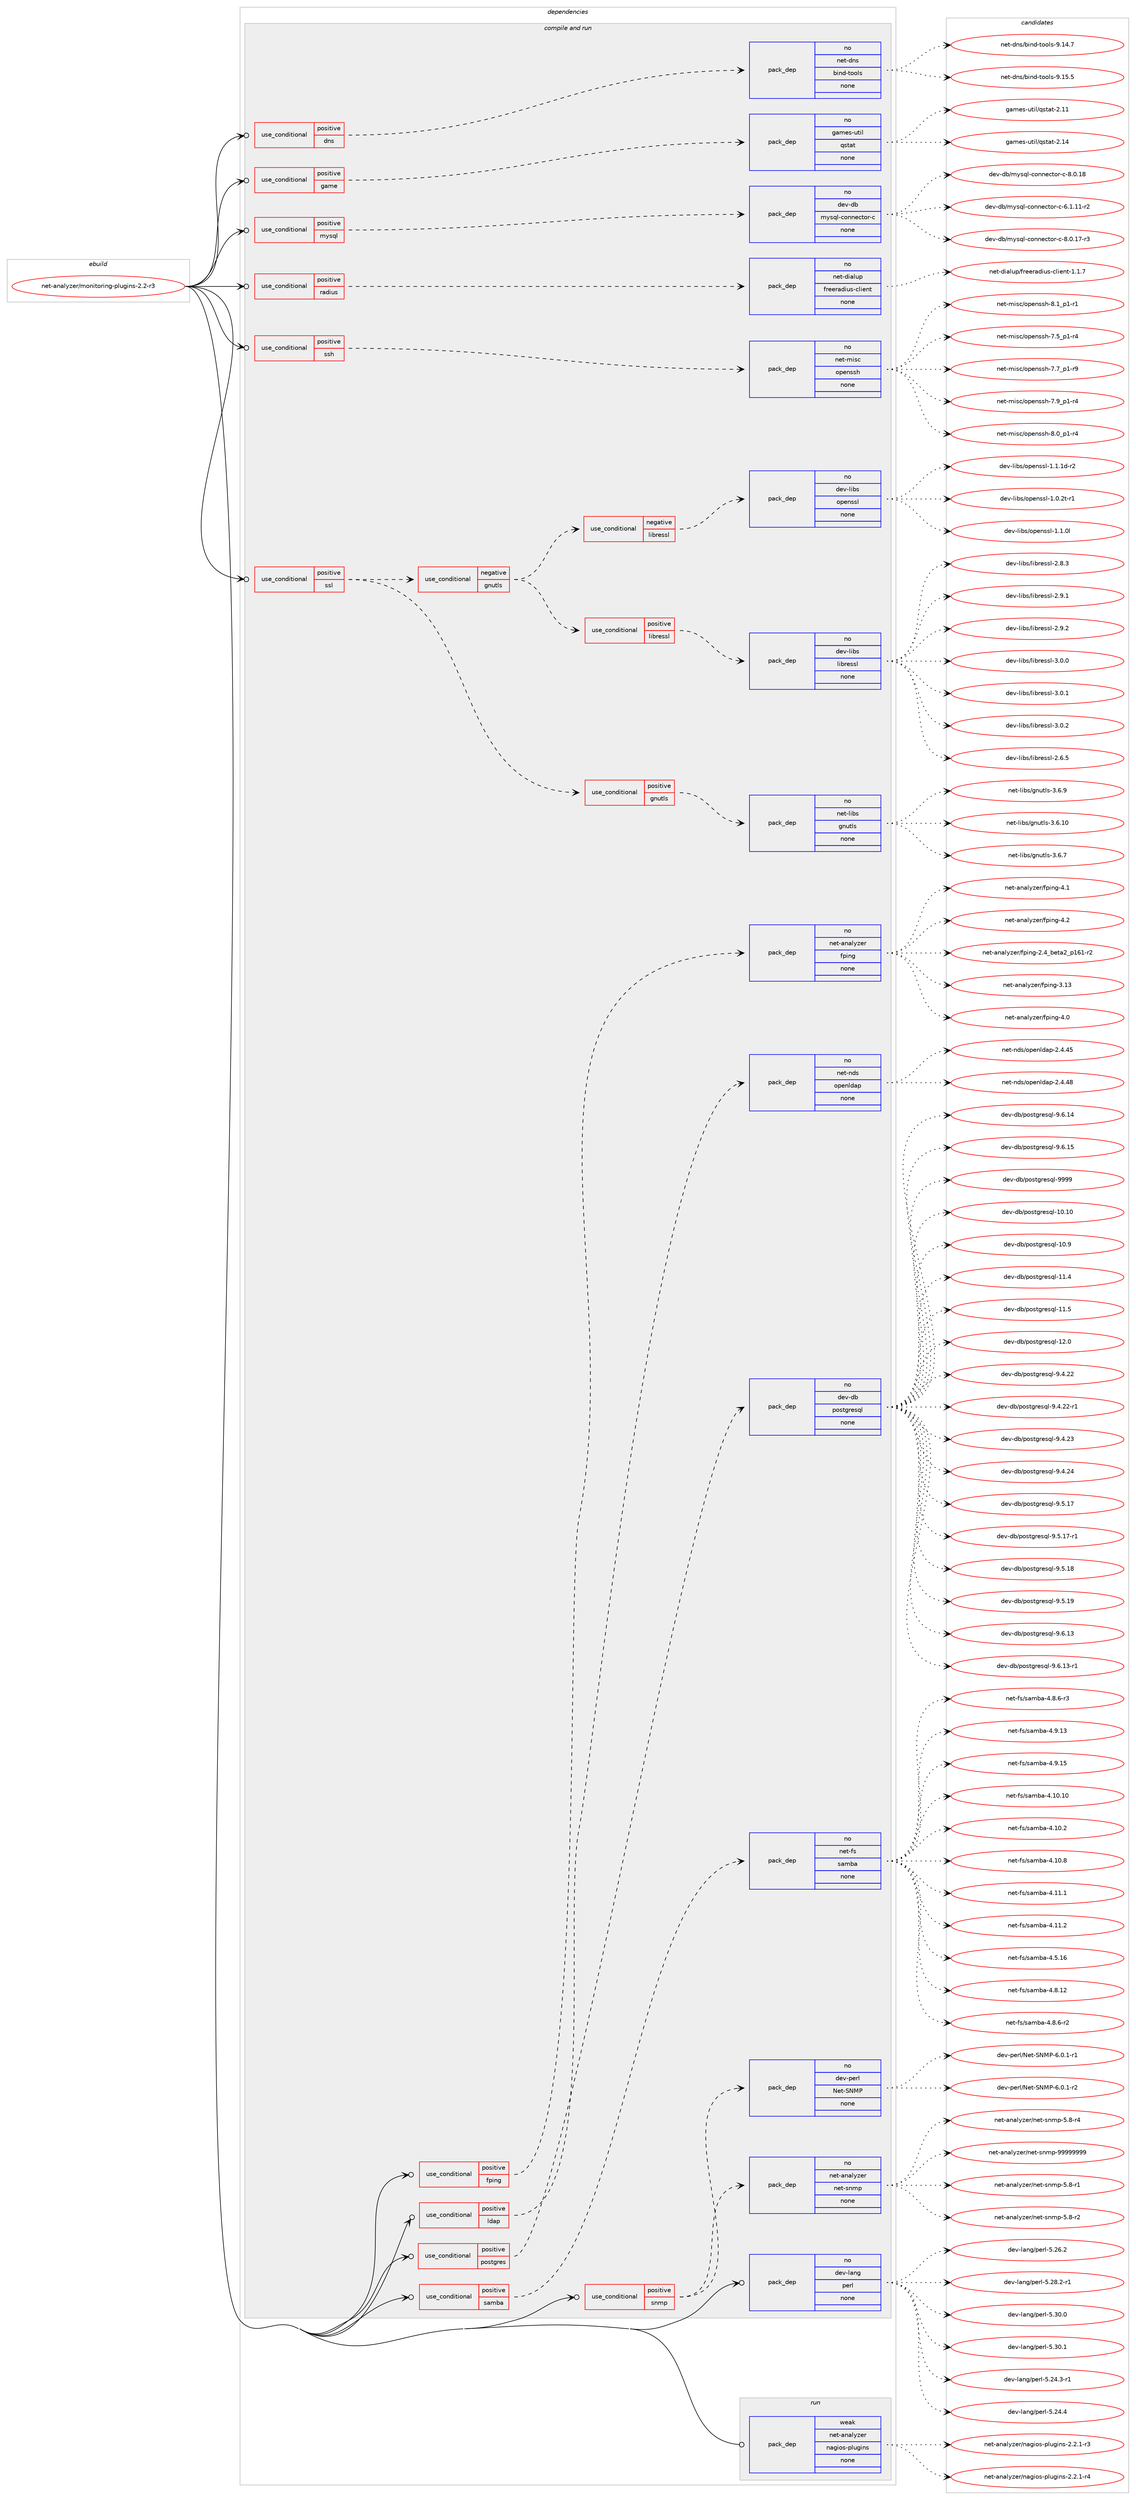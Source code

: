 digraph prolog {

# *************
# Graph options
# *************

newrank=true;
concentrate=true;
compound=true;
graph [rankdir=LR,fontname=Helvetica,fontsize=10,ranksep=1.5];#, ranksep=2.5, nodesep=0.2];
edge  [arrowhead=vee];
node  [fontname=Helvetica,fontsize=10];

# **********
# The ebuild
# **********

subgraph cluster_leftcol {
color=gray;
rank=same;
label=<<i>ebuild</i>>;
id [label="net-analyzer/monitoring-plugins-2.2-r3", color=red, width=4, href="../net-analyzer/monitoring-plugins-2.2-r3.svg"];
}

# ****************
# The dependencies
# ****************

subgraph cluster_midcol {
color=gray;
label=<<i>dependencies</i>>;
subgraph cluster_compile {
fillcolor="#eeeeee";
style=filled;
label=<<i>compile</i>>;
}
subgraph cluster_compileandrun {
fillcolor="#eeeeee";
style=filled;
label=<<i>compile and run</i>>;
subgraph cond197940 {
dependency813748 [label=<<TABLE BORDER="0" CELLBORDER="1" CELLSPACING="0" CELLPADDING="4"><TR><TD ROWSPAN="3" CELLPADDING="10">use_conditional</TD></TR><TR><TD>positive</TD></TR><TR><TD>dns</TD></TR></TABLE>>, shape=none, color=red];
subgraph pack601611 {
dependency813749 [label=<<TABLE BORDER="0" CELLBORDER="1" CELLSPACING="0" CELLPADDING="4" WIDTH="220"><TR><TD ROWSPAN="6" CELLPADDING="30">pack_dep</TD></TR><TR><TD WIDTH="110">no</TD></TR><TR><TD>net-dns</TD></TR><TR><TD>bind-tools</TD></TR><TR><TD>none</TD></TR><TR><TD></TD></TR></TABLE>>, shape=none, color=blue];
}
dependency813748:e -> dependency813749:w [weight=20,style="dashed",arrowhead="vee"];
}
id:e -> dependency813748:w [weight=20,style="solid",arrowhead="odotvee"];
subgraph cond197941 {
dependency813750 [label=<<TABLE BORDER="0" CELLBORDER="1" CELLSPACING="0" CELLPADDING="4"><TR><TD ROWSPAN="3" CELLPADDING="10">use_conditional</TD></TR><TR><TD>positive</TD></TR><TR><TD>fping</TD></TR></TABLE>>, shape=none, color=red];
subgraph pack601612 {
dependency813751 [label=<<TABLE BORDER="0" CELLBORDER="1" CELLSPACING="0" CELLPADDING="4" WIDTH="220"><TR><TD ROWSPAN="6" CELLPADDING="30">pack_dep</TD></TR><TR><TD WIDTH="110">no</TD></TR><TR><TD>net-analyzer</TD></TR><TR><TD>fping</TD></TR><TR><TD>none</TD></TR><TR><TD></TD></TR></TABLE>>, shape=none, color=blue];
}
dependency813750:e -> dependency813751:w [weight=20,style="dashed",arrowhead="vee"];
}
id:e -> dependency813750:w [weight=20,style="solid",arrowhead="odotvee"];
subgraph cond197942 {
dependency813752 [label=<<TABLE BORDER="0" CELLBORDER="1" CELLSPACING="0" CELLPADDING="4"><TR><TD ROWSPAN="3" CELLPADDING="10">use_conditional</TD></TR><TR><TD>positive</TD></TR><TR><TD>game</TD></TR></TABLE>>, shape=none, color=red];
subgraph pack601613 {
dependency813753 [label=<<TABLE BORDER="0" CELLBORDER="1" CELLSPACING="0" CELLPADDING="4" WIDTH="220"><TR><TD ROWSPAN="6" CELLPADDING="30">pack_dep</TD></TR><TR><TD WIDTH="110">no</TD></TR><TR><TD>games-util</TD></TR><TR><TD>qstat</TD></TR><TR><TD>none</TD></TR><TR><TD></TD></TR></TABLE>>, shape=none, color=blue];
}
dependency813752:e -> dependency813753:w [weight=20,style="dashed",arrowhead="vee"];
}
id:e -> dependency813752:w [weight=20,style="solid",arrowhead="odotvee"];
subgraph cond197943 {
dependency813754 [label=<<TABLE BORDER="0" CELLBORDER="1" CELLSPACING="0" CELLPADDING="4"><TR><TD ROWSPAN="3" CELLPADDING="10">use_conditional</TD></TR><TR><TD>positive</TD></TR><TR><TD>ldap</TD></TR></TABLE>>, shape=none, color=red];
subgraph pack601614 {
dependency813755 [label=<<TABLE BORDER="0" CELLBORDER="1" CELLSPACING="0" CELLPADDING="4" WIDTH="220"><TR><TD ROWSPAN="6" CELLPADDING="30">pack_dep</TD></TR><TR><TD WIDTH="110">no</TD></TR><TR><TD>net-nds</TD></TR><TR><TD>openldap</TD></TR><TR><TD>none</TD></TR><TR><TD></TD></TR></TABLE>>, shape=none, color=blue];
}
dependency813754:e -> dependency813755:w [weight=20,style="dashed",arrowhead="vee"];
}
id:e -> dependency813754:w [weight=20,style="solid",arrowhead="odotvee"];
subgraph cond197944 {
dependency813756 [label=<<TABLE BORDER="0" CELLBORDER="1" CELLSPACING="0" CELLPADDING="4"><TR><TD ROWSPAN="3" CELLPADDING="10">use_conditional</TD></TR><TR><TD>positive</TD></TR><TR><TD>mysql</TD></TR></TABLE>>, shape=none, color=red];
subgraph pack601615 {
dependency813757 [label=<<TABLE BORDER="0" CELLBORDER="1" CELLSPACING="0" CELLPADDING="4" WIDTH="220"><TR><TD ROWSPAN="6" CELLPADDING="30">pack_dep</TD></TR><TR><TD WIDTH="110">no</TD></TR><TR><TD>dev-db</TD></TR><TR><TD>mysql-connector-c</TD></TR><TR><TD>none</TD></TR><TR><TD></TD></TR></TABLE>>, shape=none, color=blue];
}
dependency813756:e -> dependency813757:w [weight=20,style="dashed",arrowhead="vee"];
}
id:e -> dependency813756:w [weight=20,style="solid",arrowhead="odotvee"];
subgraph cond197945 {
dependency813758 [label=<<TABLE BORDER="0" CELLBORDER="1" CELLSPACING="0" CELLPADDING="4"><TR><TD ROWSPAN="3" CELLPADDING="10">use_conditional</TD></TR><TR><TD>positive</TD></TR><TR><TD>postgres</TD></TR></TABLE>>, shape=none, color=red];
subgraph pack601616 {
dependency813759 [label=<<TABLE BORDER="0" CELLBORDER="1" CELLSPACING="0" CELLPADDING="4" WIDTH="220"><TR><TD ROWSPAN="6" CELLPADDING="30">pack_dep</TD></TR><TR><TD WIDTH="110">no</TD></TR><TR><TD>dev-db</TD></TR><TR><TD>postgresql</TD></TR><TR><TD>none</TD></TR><TR><TD></TD></TR></TABLE>>, shape=none, color=blue];
}
dependency813758:e -> dependency813759:w [weight=20,style="dashed",arrowhead="vee"];
}
id:e -> dependency813758:w [weight=20,style="solid",arrowhead="odotvee"];
subgraph cond197946 {
dependency813760 [label=<<TABLE BORDER="0" CELLBORDER="1" CELLSPACING="0" CELLPADDING="4"><TR><TD ROWSPAN="3" CELLPADDING="10">use_conditional</TD></TR><TR><TD>positive</TD></TR><TR><TD>radius</TD></TR></TABLE>>, shape=none, color=red];
subgraph pack601617 {
dependency813761 [label=<<TABLE BORDER="0" CELLBORDER="1" CELLSPACING="0" CELLPADDING="4" WIDTH="220"><TR><TD ROWSPAN="6" CELLPADDING="30">pack_dep</TD></TR><TR><TD WIDTH="110">no</TD></TR><TR><TD>net-dialup</TD></TR><TR><TD>freeradius-client</TD></TR><TR><TD>none</TD></TR><TR><TD></TD></TR></TABLE>>, shape=none, color=blue];
}
dependency813760:e -> dependency813761:w [weight=20,style="dashed",arrowhead="vee"];
}
id:e -> dependency813760:w [weight=20,style="solid",arrowhead="odotvee"];
subgraph cond197947 {
dependency813762 [label=<<TABLE BORDER="0" CELLBORDER="1" CELLSPACING="0" CELLPADDING="4"><TR><TD ROWSPAN="3" CELLPADDING="10">use_conditional</TD></TR><TR><TD>positive</TD></TR><TR><TD>samba</TD></TR></TABLE>>, shape=none, color=red];
subgraph pack601618 {
dependency813763 [label=<<TABLE BORDER="0" CELLBORDER="1" CELLSPACING="0" CELLPADDING="4" WIDTH="220"><TR><TD ROWSPAN="6" CELLPADDING="30">pack_dep</TD></TR><TR><TD WIDTH="110">no</TD></TR><TR><TD>net-fs</TD></TR><TR><TD>samba</TD></TR><TR><TD>none</TD></TR><TR><TD></TD></TR></TABLE>>, shape=none, color=blue];
}
dependency813762:e -> dependency813763:w [weight=20,style="dashed",arrowhead="vee"];
}
id:e -> dependency813762:w [weight=20,style="solid",arrowhead="odotvee"];
subgraph cond197948 {
dependency813764 [label=<<TABLE BORDER="0" CELLBORDER="1" CELLSPACING="0" CELLPADDING="4"><TR><TD ROWSPAN="3" CELLPADDING="10">use_conditional</TD></TR><TR><TD>positive</TD></TR><TR><TD>snmp</TD></TR></TABLE>>, shape=none, color=red];
subgraph pack601619 {
dependency813765 [label=<<TABLE BORDER="0" CELLBORDER="1" CELLSPACING="0" CELLPADDING="4" WIDTH="220"><TR><TD ROWSPAN="6" CELLPADDING="30">pack_dep</TD></TR><TR><TD WIDTH="110">no</TD></TR><TR><TD>dev-perl</TD></TR><TR><TD>Net-SNMP</TD></TR><TR><TD>none</TD></TR><TR><TD></TD></TR></TABLE>>, shape=none, color=blue];
}
dependency813764:e -> dependency813765:w [weight=20,style="dashed",arrowhead="vee"];
subgraph pack601620 {
dependency813766 [label=<<TABLE BORDER="0" CELLBORDER="1" CELLSPACING="0" CELLPADDING="4" WIDTH="220"><TR><TD ROWSPAN="6" CELLPADDING="30">pack_dep</TD></TR><TR><TD WIDTH="110">no</TD></TR><TR><TD>net-analyzer</TD></TR><TR><TD>net-snmp</TD></TR><TR><TD>none</TD></TR><TR><TD></TD></TR></TABLE>>, shape=none, color=blue];
}
dependency813764:e -> dependency813766:w [weight=20,style="dashed",arrowhead="vee"];
}
id:e -> dependency813764:w [weight=20,style="solid",arrowhead="odotvee"];
subgraph cond197949 {
dependency813767 [label=<<TABLE BORDER="0" CELLBORDER="1" CELLSPACING="0" CELLPADDING="4"><TR><TD ROWSPAN="3" CELLPADDING="10">use_conditional</TD></TR><TR><TD>positive</TD></TR><TR><TD>ssh</TD></TR></TABLE>>, shape=none, color=red];
subgraph pack601621 {
dependency813768 [label=<<TABLE BORDER="0" CELLBORDER="1" CELLSPACING="0" CELLPADDING="4" WIDTH="220"><TR><TD ROWSPAN="6" CELLPADDING="30">pack_dep</TD></TR><TR><TD WIDTH="110">no</TD></TR><TR><TD>net-misc</TD></TR><TR><TD>openssh</TD></TR><TR><TD>none</TD></TR><TR><TD></TD></TR></TABLE>>, shape=none, color=blue];
}
dependency813767:e -> dependency813768:w [weight=20,style="dashed",arrowhead="vee"];
}
id:e -> dependency813767:w [weight=20,style="solid",arrowhead="odotvee"];
subgraph cond197950 {
dependency813769 [label=<<TABLE BORDER="0" CELLBORDER="1" CELLSPACING="0" CELLPADDING="4"><TR><TD ROWSPAN="3" CELLPADDING="10">use_conditional</TD></TR><TR><TD>positive</TD></TR><TR><TD>ssl</TD></TR></TABLE>>, shape=none, color=red];
subgraph cond197951 {
dependency813770 [label=<<TABLE BORDER="0" CELLBORDER="1" CELLSPACING="0" CELLPADDING="4"><TR><TD ROWSPAN="3" CELLPADDING="10">use_conditional</TD></TR><TR><TD>negative</TD></TR><TR><TD>gnutls</TD></TR></TABLE>>, shape=none, color=red];
subgraph cond197952 {
dependency813771 [label=<<TABLE BORDER="0" CELLBORDER="1" CELLSPACING="0" CELLPADDING="4"><TR><TD ROWSPAN="3" CELLPADDING="10">use_conditional</TD></TR><TR><TD>negative</TD></TR><TR><TD>libressl</TD></TR></TABLE>>, shape=none, color=red];
subgraph pack601622 {
dependency813772 [label=<<TABLE BORDER="0" CELLBORDER="1" CELLSPACING="0" CELLPADDING="4" WIDTH="220"><TR><TD ROWSPAN="6" CELLPADDING="30">pack_dep</TD></TR><TR><TD WIDTH="110">no</TD></TR><TR><TD>dev-libs</TD></TR><TR><TD>openssl</TD></TR><TR><TD>none</TD></TR><TR><TD></TD></TR></TABLE>>, shape=none, color=blue];
}
dependency813771:e -> dependency813772:w [weight=20,style="dashed",arrowhead="vee"];
}
dependency813770:e -> dependency813771:w [weight=20,style="dashed",arrowhead="vee"];
subgraph cond197953 {
dependency813773 [label=<<TABLE BORDER="0" CELLBORDER="1" CELLSPACING="0" CELLPADDING="4"><TR><TD ROWSPAN="3" CELLPADDING="10">use_conditional</TD></TR><TR><TD>positive</TD></TR><TR><TD>libressl</TD></TR></TABLE>>, shape=none, color=red];
subgraph pack601623 {
dependency813774 [label=<<TABLE BORDER="0" CELLBORDER="1" CELLSPACING="0" CELLPADDING="4" WIDTH="220"><TR><TD ROWSPAN="6" CELLPADDING="30">pack_dep</TD></TR><TR><TD WIDTH="110">no</TD></TR><TR><TD>dev-libs</TD></TR><TR><TD>libressl</TD></TR><TR><TD>none</TD></TR><TR><TD></TD></TR></TABLE>>, shape=none, color=blue];
}
dependency813773:e -> dependency813774:w [weight=20,style="dashed",arrowhead="vee"];
}
dependency813770:e -> dependency813773:w [weight=20,style="dashed",arrowhead="vee"];
}
dependency813769:e -> dependency813770:w [weight=20,style="dashed",arrowhead="vee"];
subgraph cond197954 {
dependency813775 [label=<<TABLE BORDER="0" CELLBORDER="1" CELLSPACING="0" CELLPADDING="4"><TR><TD ROWSPAN="3" CELLPADDING="10">use_conditional</TD></TR><TR><TD>positive</TD></TR><TR><TD>gnutls</TD></TR></TABLE>>, shape=none, color=red];
subgraph pack601624 {
dependency813776 [label=<<TABLE BORDER="0" CELLBORDER="1" CELLSPACING="0" CELLPADDING="4" WIDTH="220"><TR><TD ROWSPAN="6" CELLPADDING="30">pack_dep</TD></TR><TR><TD WIDTH="110">no</TD></TR><TR><TD>net-libs</TD></TR><TR><TD>gnutls</TD></TR><TR><TD>none</TD></TR><TR><TD></TD></TR></TABLE>>, shape=none, color=blue];
}
dependency813775:e -> dependency813776:w [weight=20,style="dashed",arrowhead="vee"];
}
dependency813769:e -> dependency813775:w [weight=20,style="dashed",arrowhead="vee"];
}
id:e -> dependency813769:w [weight=20,style="solid",arrowhead="odotvee"];
subgraph pack601625 {
dependency813777 [label=<<TABLE BORDER="0" CELLBORDER="1" CELLSPACING="0" CELLPADDING="4" WIDTH="220"><TR><TD ROWSPAN="6" CELLPADDING="30">pack_dep</TD></TR><TR><TD WIDTH="110">no</TD></TR><TR><TD>dev-lang</TD></TR><TR><TD>perl</TD></TR><TR><TD>none</TD></TR><TR><TD></TD></TR></TABLE>>, shape=none, color=blue];
}
id:e -> dependency813777:w [weight=20,style="solid",arrowhead="odotvee"];
}
subgraph cluster_run {
fillcolor="#eeeeee";
style=filled;
label=<<i>run</i>>;
subgraph pack601626 {
dependency813778 [label=<<TABLE BORDER="0" CELLBORDER="1" CELLSPACING="0" CELLPADDING="4" WIDTH="220"><TR><TD ROWSPAN="6" CELLPADDING="30">pack_dep</TD></TR><TR><TD WIDTH="110">weak</TD></TR><TR><TD>net-analyzer</TD></TR><TR><TD>nagios-plugins</TD></TR><TR><TD>none</TD></TR><TR><TD></TD></TR></TABLE>>, shape=none, color=blue];
}
id:e -> dependency813778:w [weight=20,style="solid",arrowhead="odot"];
}
}

# **************
# The candidates
# **************

subgraph cluster_choices {
rank=same;
color=gray;
label=<<i>candidates</i>>;

subgraph choice601611 {
color=black;
nodesep=1;
choice1101011164510011011547981051101004511611111110811545574649524655 [label="net-dns/bind-tools-9.14.7", color=red, width=4,href="../net-dns/bind-tools-9.14.7.svg"];
choice1101011164510011011547981051101004511611111110811545574649534653 [label="net-dns/bind-tools-9.15.5", color=red, width=4,href="../net-dns/bind-tools-9.15.5.svg"];
dependency813749:e -> choice1101011164510011011547981051101004511611111110811545574649524655:w [style=dotted,weight="100"];
dependency813749:e -> choice1101011164510011011547981051101004511611111110811545574649534653:w [style=dotted,weight="100"];
}
subgraph choice601612 {
color=black;
nodesep=1;
choice110101116459711097108121122101114471021121051101034550465295981011169750951124954494511450 [label="net-analyzer/fping-2.4_beta2_p161-r2", color=red, width=4,href="../net-analyzer/fping-2.4_beta2_p161-r2.svg"];
choice110101116459711097108121122101114471021121051101034551464951 [label="net-analyzer/fping-3.13", color=red, width=4,href="../net-analyzer/fping-3.13.svg"];
choice1101011164597110971081211221011144710211210511010345524648 [label="net-analyzer/fping-4.0", color=red, width=4,href="../net-analyzer/fping-4.0.svg"];
choice1101011164597110971081211221011144710211210511010345524649 [label="net-analyzer/fping-4.1", color=red, width=4,href="../net-analyzer/fping-4.1.svg"];
choice1101011164597110971081211221011144710211210511010345524650 [label="net-analyzer/fping-4.2", color=red, width=4,href="../net-analyzer/fping-4.2.svg"];
dependency813751:e -> choice110101116459711097108121122101114471021121051101034550465295981011169750951124954494511450:w [style=dotted,weight="100"];
dependency813751:e -> choice110101116459711097108121122101114471021121051101034551464951:w [style=dotted,weight="100"];
dependency813751:e -> choice1101011164597110971081211221011144710211210511010345524648:w [style=dotted,weight="100"];
dependency813751:e -> choice1101011164597110971081211221011144710211210511010345524649:w [style=dotted,weight="100"];
dependency813751:e -> choice1101011164597110971081211221011144710211210511010345524650:w [style=dotted,weight="100"];
}
subgraph choice601613 {
color=black;
nodesep=1;
choice103971091011154511711610510847113115116971164550464949 [label="games-util/qstat-2.11", color=red, width=4,href="../games-util/qstat-2.11.svg"];
choice103971091011154511711610510847113115116971164550464952 [label="games-util/qstat-2.14", color=red, width=4,href="../games-util/qstat-2.14.svg"];
dependency813753:e -> choice103971091011154511711610510847113115116971164550464949:w [style=dotted,weight="100"];
dependency813753:e -> choice103971091011154511711610510847113115116971164550464952:w [style=dotted,weight="100"];
}
subgraph choice601614 {
color=black;
nodesep=1;
choice11010111645110100115471111121011101081009711245504652465253 [label="net-nds/openldap-2.4.45", color=red, width=4,href="../net-nds/openldap-2.4.45.svg"];
choice11010111645110100115471111121011101081009711245504652465256 [label="net-nds/openldap-2.4.48", color=red, width=4,href="../net-nds/openldap-2.4.48.svg"];
dependency813755:e -> choice11010111645110100115471111121011101081009711245504652465253:w [style=dotted,weight="100"];
dependency813755:e -> choice11010111645110100115471111121011101081009711245504652465256:w [style=dotted,weight="100"];
}
subgraph choice601615 {
color=black;
nodesep=1;
choice1001011184510098471091211151131084599111110110101991161111144599455446494649494511450 [label="dev-db/mysql-connector-c-6.1.11-r2", color=red, width=4,href="../dev-db/mysql-connector-c-6.1.11-r2.svg"];
choice1001011184510098471091211151131084599111110110101991161111144599455646484649554511451 [label="dev-db/mysql-connector-c-8.0.17-r3", color=red, width=4,href="../dev-db/mysql-connector-c-8.0.17-r3.svg"];
choice100101118451009847109121115113108459911111011010199116111114459945564648464956 [label="dev-db/mysql-connector-c-8.0.18", color=red, width=4,href="../dev-db/mysql-connector-c-8.0.18.svg"];
dependency813757:e -> choice1001011184510098471091211151131084599111110110101991161111144599455446494649494511450:w [style=dotted,weight="100"];
dependency813757:e -> choice1001011184510098471091211151131084599111110110101991161111144599455646484649554511451:w [style=dotted,weight="100"];
dependency813757:e -> choice100101118451009847109121115113108459911111011010199116111114459945564648464956:w [style=dotted,weight="100"];
}
subgraph choice601616 {
color=black;
nodesep=1;
choice100101118451009847112111115116103114101115113108454948464948 [label="dev-db/postgresql-10.10", color=red, width=4,href="../dev-db/postgresql-10.10.svg"];
choice1001011184510098471121111151161031141011151131084549484657 [label="dev-db/postgresql-10.9", color=red, width=4,href="../dev-db/postgresql-10.9.svg"];
choice1001011184510098471121111151161031141011151131084549494652 [label="dev-db/postgresql-11.4", color=red, width=4,href="../dev-db/postgresql-11.4.svg"];
choice1001011184510098471121111151161031141011151131084549494653 [label="dev-db/postgresql-11.5", color=red, width=4,href="../dev-db/postgresql-11.5.svg"];
choice1001011184510098471121111151161031141011151131084549504648 [label="dev-db/postgresql-12.0", color=red, width=4,href="../dev-db/postgresql-12.0.svg"];
choice10010111845100984711211111511610311410111511310845574652465050 [label="dev-db/postgresql-9.4.22", color=red, width=4,href="../dev-db/postgresql-9.4.22.svg"];
choice100101118451009847112111115116103114101115113108455746524650504511449 [label="dev-db/postgresql-9.4.22-r1", color=red, width=4,href="../dev-db/postgresql-9.4.22-r1.svg"];
choice10010111845100984711211111511610311410111511310845574652465051 [label="dev-db/postgresql-9.4.23", color=red, width=4,href="../dev-db/postgresql-9.4.23.svg"];
choice10010111845100984711211111511610311410111511310845574652465052 [label="dev-db/postgresql-9.4.24", color=red, width=4,href="../dev-db/postgresql-9.4.24.svg"];
choice10010111845100984711211111511610311410111511310845574653464955 [label="dev-db/postgresql-9.5.17", color=red, width=4,href="../dev-db/postgresql-9.5.17.svg"];
choice100101118451009847112111115116103114101115113108455746534649554511449 [label="dev-db/postgresql-9.5.17-r1", color=red, width=4,href="../dev-db/postgresql-9.5.17-r1.svg"];
choice10010111845100984711211111511610311410111511310845574653464956 [label="dev-db/postgresql-9.5.18", color=red, width=4,href="../dev-db/postgresql-9.5.18.svg"];
choice10010111845100984711211111511610311410111511310845574653464957 [label="dev-db/postgresql-9.5.19", color=red, width=4,href="../dev-db/postgresql-9.5.19.svg"];
choice10010111845100984711211111511610311410111511310845574654464951 [label="dev-db/postgresql-9.6.13", color=red, width=4,href="../dev-db/postgresql-9.6.13.svg"];
choice100101118451009847112111115116103114101115113108455746544649514511449 [label="dev-db/postgresql-9.6.13-r1", color=red, width=4,href="../dev-db/postgresql-9.6.13-r1.svg"];
choice10010111845100984711211111511610311410111511310845574654464952 [label="dev-db/postgresql-9.6.14", color=red, width=4,href="../dev-db/postgresql-9.6.14.svg"];
choice10010111845100984711211111511610311410111511310845574654464953 [label="dev-db/postgresql-9.6.15", color=red, width=4,href="../dev-db/postgresql-9.6.15.svg"];
choice1001011184510098471121111151161031141011151131084557575757 [label="dev-db/postgresql-9999", color=red, width=4,href="../dev-db/postgresql-9999.svg"];
dependency813759:e -> choice100101118451009847112111115116103114101115113108454948464948:w [style=dotted,weight="100"];
dependency813759:e -> choice1001011184510098471121111151161031141011151131084549484657:w [style=dotted,weight="100"];
dependency813759:e -> choice1001011184510098471121111151161031141011151131084549494652:w [style=dotted,weight="100"];
dependency813759:e -> choice1001011184510098471121111151161031141011151131084549494653:w [style=dotted,weight="100"];
dependency813759:e -> choice1001011184510098471121111151161031141011151131084549504648:w [style=dotted,weight="100"];
dependency813759:e -> choice10010111845100984711211111511610311410111511310845574652465050:w [style=dotted,weight="100"];
dependency813759:e -> choice100101118451009847112111115116103114101115113108455746524650504511449:w [style=dotted,weight="100"];
dependency813759:e -> choice10010111845100984711211111511610311410111511310845574652465051:w [style=dotted,weight="100"];
dependency813759:e -> choice10010111845100984711211111511610311410111511310845574652465052:w [style=dotted,weight="100"];
dependency813759:e -> choice10010111845100984711211111511610311410111511310845574653464955:w [style=dotted,weight="100"];
dependency813759:e -> choice100101118451009847112111115116103114101115113108455746534649554511449:w [style=dotted,weight="100"];
dependency813759:e -> choice10010111845100984711211111511610311410111511310845574653464956:w [style=dotted,weight="100"];
dependency813759:e -> choice10010111845100984711211111511610311410111511310845574653464957:w [style=dotted,weight="100"];
dependency813759:e -> choice10010111845100984711211111511610311410111511310845574654464951:w [style=dotted,weight="100"];
dependency813759:e -> choice100101118451009847112111115116103114101115113108455746544649514511449:w [style=dotted,weight="100"];
dependency813759:e -> choice10010111845100984711211111511610311410111511310845574654464952:w [style=dotted,weight="100"];
dependency813759:e -> choice10010111845100984711211111511610311410111511310845574654464953:w [style=dotted,weight="100"];
dependency813759:e -> choice1001011184510098471121111151161031141011151131084557575757:w [style=dotted,weight="100"];
}
subgraph choice601617 {
color=black;
nodesep=1;
choice110101116451001059710811711247102114101101114971001051171154599108105101110116454946494655 [label="net-dialup/freeradius-client-1.1.7", color=red, width=4,href="../net-dialup/freeradius-client-1.1.7.svg"];
dependency813761:e -> choice110101116451001059710811711247102114101101114971001051171154599108105101110116454946494655:w [style=dotted,weight="100"];
}
subgraph choice601618 {
color=black;
nodesep=1;
choice11010111645102115471159710998974552464948464948 [label="net-fs/samba-4.10.10", color=red, width=4,href="../net-fs/samba-4.10.10.svg"];
choice110101116451021154711597109989745524649484650 [label="net-fs/samba-4.10.2", color=red, width=4,href="../net-fs/samba-4.10.2.svg"];
choice110101116451021154711597109989745524649484656 [label="net-fs/samba-4.10.8", color=red, width=4,href="../net-fs/samba-4.10.8.svg"];
choice110101116451021154711597109989745524649494649 [label="net-fs/samba-4.11.1", color=red, width=4,href="../net-fs/samba-4.11.1.svg"];
choice110101116451021154711597109989745524649494650 [label="net-fs/samba-4.11.2", color=red, width=4,href="../net-fs/samba-4.11.2.svg"];
choice110101116451021154711597109989745524653464954 [label="net-fs/samba-4.5.16", color=red, width=4,href="../net-fs/samba-4.5.16.svg"];
choice110101116451021154711597109989745524656464950 [label="net-fs/samba-4.8.12", color=red, width=4,href="../net-fs/samba-4.8.12.svg"];
choice11010111645102115471159710998974552465646544511450 [label="net-fs/samba-4.8.6-r2", color=red, width=4,href="../net-fs/samba-4.8.6-r2.svg"];
choice11010111645102115471159710998974552465646544511451 [label="net-fs/samba-4.8.6-r3", color=red, width=4,href="../net-fs/samba-4.8.6-r3.svg"];
choice110101116451021154711597109989745524657464951 [label="net-fs/samba-4.9.13", color=red, width=4,href="../net-fs/samba-4.9.13.svg"];
choice110101116451021154711597109989745524657464953 [label="net-fs/samba-4.9.15", color=red, width=4,href="../net-fs/samba-4.9.15.svg"];
dependency813763:e -> choice11010111645102115471159710998974552464948464948:w [style=dotted,weight="100"];
dependency813763:e -> choice110101116451021154711597109989745524649484650:w [style=dotted,weight="100"];
dependency813763:e -> choice110101116451021154711597109989745524649484656:w [style=dotted,weight="100"];
dependency813763:e -> choice110101116451021154711597109989745524649494649:w [style=dotted,weight="100"];
dependency813763:e -> choice110101116451021154711597109989745524649494650:w [style=dotted,weight="100"];
dependency813763:e -> choice110101116451021154711597109989745524653464954:w [style=dotted,weight="100"];
dependency813763:e -> choice110101116451021154711597109989745524656464950:w [style=dotted,weight="100"];
dependency813763:e -> choice11010111645102115471159710998974552465646544511450:w [style=dotted,weight="100"];
dependency813763:e -> choice11010111645102115471159710998974552465646544511451:w [style=dotted,weight="100"];
dependency813763:e -> choice110101116451021154711597109989745524657464951:w [style=dotted,weight="100"];
dependency813763:e -> choice110101116451021154711597109989745524657464953:w [style=dotted,weight="100"];
}
subgraph choice601619 {
color=black;
nodesep=1;
choice10010111845112101114108477810111645837877804554464846494511449 [label="dev-perl/Net-SNMP-6.0.1-r1", color=red, width=4,href="../dev-perl/Net-SNMP-6.0.1-r1.svg"];
choice10010111845112101114108477810111645837877804554464846494511450 [label="dev-perl/Net-SNMP-6.0.1-r2", color=red, width=4,href="../dev-perl/Net-SNMP-6.0.1-r2.svg"];
dependency813765:e -> choice10010111845112101114108477810111645837877804554464846494511449:w [style=dotted,weight="100"];
dependency813765:e -> choice10010111845112101114108477810111645837877804554464846494511450:w [style=dotted,weight="100"];
}
subgraph choice601620 {
color=black;
nodesep=1;
choice1101011164597110971081211221011144711010111645115110109112455346564511449 [label="net-analyzer/net-snmp-5.8-r1", color=red, width=4,href="../net-analyzer/net-snmp-5.8-r1.svg"];
choice1101011164597110971081211221011144711010111645115110109112455346564511450 [label="net-analyzer/net-snmp-5.8-r2", color=red, width=4,href="../net-analyzer/net-snmp-5.8-r2.svg"];
choice1101011164597110971081211221011144711010111645115110109112455346564511452 [label="net-analyzer/net-snmp-5.8-r4", color=red, width=4,href="../net-analyzer/net-snmp-5.8-r4.svg"];
choice1101011164597110971081211221011144711010111645115110109112455757575757575757 [label="net-analyzer/net-snmp-99999999", color=red, width=4,href="../net-analyzer/net-snmp-99999999.svg"];
dependency813766:e -> choice1101011164597110971081211221011144711010111645115110109112455346564511449:w [style=dotted,weight="100"];
dependency813766:e -> choice1101011164597110971081211221011144711010111645115110109112455346564511450:w [style=dotted,weight="100"];
dependency813766:e -> choice1101011164597110971081211221011144711010111645115110109112455346564511452:w [style=dotted,weight="100"];
dependency813766:e -> choice1101011164597110971081211221011144711010111645115110109112455757575757575757:w [style=dotted,weight="100"];
}
subgraph choice601621 {
color=black;
nodesep=1;
choice1101011164510910511599471111121011101151151044555465395112494511452 [label="net-misc/openssh-7.5_p1-r4", color=red, width=4,href="../net-misc/openssh-7.5_p1-r4.svg"];
choice1101011164510910511599471111121011101151151044555465595112494511457 [label="net-misc/openssh-7.7_p1-r9", color=red, width=4,href="../net-misc/openssh-7.7_p1-r9.svg"];
choice1101011164510910511599471111121011101151151044555465795112494511452 [label="net-misc/openssh-7.9_p1-r4", color=red, width=4,href="../net-misc/openssh-7.9_p1-r4.svg"];
choice1101011164510910511599471111121011101151151044556464895112494511452 [label="net-misc/openssh-8.0_p1-r4", color=red, width=4,href="../net-misc/openssh-8.0_p1-r4.svg"];
choice1101011164510910511599471111121011101151151044556464995112494511449 [label="net-misc/openssh-8.1_p1-r1", color=red, width=4,href="../net-misc/openssh-8.1_p1-r1.svg"];
dependency813768:e -> choice1101011164510910511599471111121011101151151044555465395112494511452:w [style=dotted,weight="100"];
dependency813768:e -> choice1101011164510910511599471111121011101151151044555465595112494511457:w [style=dotted,weight="100"];
dependency813768:e -> choice1101011164510910511599471111121011101151151044555465795112494511452:w [style=dotted,weight="100"];
dependency813768:e -> choice1101011164510910511599471111121011101151151044556464895112494511452:w [style=dotted,weight="100"];
dependency813768:e -> choice1101011164510910511599471111121011101151151044556464995112494511449:w [style=dotted,weight="100"];
}
subgraph choice601622 {
color=black;
nodesep=1;
choice1001011184510810598115471111121011101151151084549464846501164511449 [label="dev-libs/openssl-1.0.2t-r1", color=red, width=4,href="../dev-libs/openssl-1.0.2t-r1.svg"];
choice100101118451081059811547111112101110115115108454946494648108 [label="dev-libs/openssl-1.1.0l", color=red, width=4,href="../dev-libs/openssl-1.1.0l.svg"];
choice1001011184510810598115471111121011101151151084549464946491004511450 [label="dev-libs/openssl-1.1.1d-r2", color=red, width=4,href="../dev-libs/openssl-1.1.1d-r2.svg"];
dependency813772:e -> choice1001011184510810598115471111121011101151151084549464846501164511449:w [style=dotted,weight="100"];
dependency813772:e -> choice100101118451081059811547111112101110115115108454946494648108:w [style=dotted,weight="100"];
dependency813772:e -> choice1001011184510810598115471111121011101151151084549464946491004511450:w [style=dotted,weight="100"];
}
subgraph choice601623 {
color=black;
nodesep=1;
choice10010111845108105981154710810598114101115115108455046544653 [label="dev-libs/libressl-2.6.5", color=red, width=4,href="../dev-libs/libressl-2.6.5.svg"];
choice10010111845108105981154710810598114101115115108455046564651 [label="dev-libs/libressl-2.8.3", color=red, width=4,href="../dev-libs/libressl-2.8.3.svg"];
choice10010111845108105981154710810598114101115115108455046574649 [label="dev-libs/libressl-2.9.1", color=red, width=4,href="../dev-libs/libressl-2.9.1.svg"];
choice10010111845108105981154710810598114101115115108455046574650 [label="dev-libs/libressl-2.9.2", color=red, width=4,href="../dev-libs/libressl-2.9.2.svg"];
choice10010111845108105981154710810598114101115115108455146484648 [label="dev-libs/libressl-3.0.0", color=red, width=4,href="../dev-libs/libressl-3.0.0.svg"];
choice10010111845108105981154710810598114101115115108455146484649 [label="dev-libs/libressl-3.0.1", color=red, width=4,href="../dev-libs/libressl-3.0.1.svg"];
choice10010111845108105981154710810598114101115115108455146484650 [label="dev-libs/libressl-3.0.2", color=red, width=4,href="../dev-libs/libressl-3.0.2.svg"];
dependency813774:e -> choice10010111845108105981154710810598114101115115108455046544653:w [style=dotted,weight="100"];
dependency813774:e -> choice10010111845108105981154710810598114101115115108455046564651:w [style=dotted,weight="100"];
dependency813774:e -> choice10010111845108105981154710810598114101115115108455046574649:w [style=dotted,weight="100"];
dependency813774:e -> choice10010111845108105981154710810598114101115115108455046574650:w [style=dotted,weight="100"];
dependency813774:e -> choice10010111845108105981154710810598114101115115108455146484648:w [style=dotted,weight="100"];
dependency813774:e -> choice10010111845108105981154710810598114101115115108455146484649:w [style=dotted,weight="100"];
dependency813774:e -> choice10010111845108105981154710810598114101115115108455146484650:w [style=dotted,weight="100"];
}
subgraph choice601624 {
color=black;
nodesep=1;
choice11010111645108105981154710311011711610811545514654464948 [label="net-libs/gnutls-3.6.10", color=red, width=4,href="../net-libs/gnutls-3.6.10.svg"];
choice110101116451081059811547103110117116108115455146544655 [label="net-libs/gnutls-3.6.7", color=red, width=4,href="../net-libs/gnutls-3.6.7.svg"];
choice110101116451081059811547103110117116108115455146544657 [label="net-libs/gnutls-3.6.9", color=red, width=4,href="../net-libs/gnutls-3.6.9.svg"];
dependency813776:e -> choice11010111645108105981154710311011711610811545514654464948:w [style=dotted,weight="100"];
dependency813776:e -> choice110101116451081059811547103110117116108115455146544655:w [style=dotted,weight="100"];
dependency813776:e -> choice110101116451081059811547103110117116108115455146544657:w [style=dotted,weight="100"];
}
subgraph choice601625 {
color=black;
nodesep=1;
choice100101118451089711010347112101114108455346505246514511449 [label="dev-lang/perl-5.24.3-r1", color=red, width=4,href="../dev-lang/perl-5.24.3-r1.svg"];
choice10010111845108971101034711210111410845534650524652 [label="dev-lang/perl-5.24.4", color=red, width=4,href="../dev-lang/perl-5.24.4.svg"];
choice10010111845108971101034711210111410845534650544650 [label="dev-lang/perl-5.26.2", color=red, width=4,href="../dev-lang/perl-5.26.2.svg"];
choice100101118451089711010347112101114108455346505646504511449 [label="dev-lang/perl-5.28.2-r1", color=red, width=4,href="../dev-lang/perl-5.28.2-r1.svg"];
choice10010111845108971101034711210111410845534651484648 [label="dev-lang/perl-5.30.0", color=red, width=4,href="../dev-lang/perl-5.30.0.svg"];
choice10010111845108971101034711210111410845534651484649 [label="dev-lang/perl-5.30.1", color=red, width=4,href="../dev-lang/perl-5.30.1.svg"];
dependency813777:e -> choice100101118451089711010347112101114108455346505246514511449:w [style=dotted,weight="100"];
dependency813777:e -> choice10010111845108971101034711210111410845534650524652:w [style=dotted,weight="100"];
dependency813777:e -> choice10010111845108971101034711210111410845534650544650:w [style=dotted,weight="100"];
dependency813777:e -> choice100101118451089711010347112101114108455346505646504511449:w [style=dotted,weight="100"];
dependency813777:e -> choice10010111845108971101034711210111410845534651484648:w [style=dotted,weight="100"];
dependency813777:e -> choice10010111845108971101034711210111410845534651484649:w [style=dotted,weight="100"];
}
subgraph choice601626 {
color=black;
nodesep=1;
choice1101011164597110971081211221011144711097103105111115451121081171031051101154550465046494511451 [label="net-analyzer/nagios-plugins-2.2.1-r3", color=red, width=4,href="../net-analyzer/nagios-plugins-2.2.1-r3.svg"];
choice1101011164597110971081211221011144711097103105111115451121081171031051101154550465046494511452 [label="net-analyzer/nagios-plugins-2.2.1-r4", color=red, width=4,href="../net-analyzer/nagios-plugins-2.2.1-r4.svg"];
dependency813778:e -> choice1101011164597110971081211221011144711097103105111115451121081171031051101154550465046494511451:w [style=dotted,weight="100"];
dependency813778:e -> choice1101011164597110971081211221011144711097103105111115451121081171031051101154550465046494511452:w [style=dotted,weight="100"];
}
}

}

